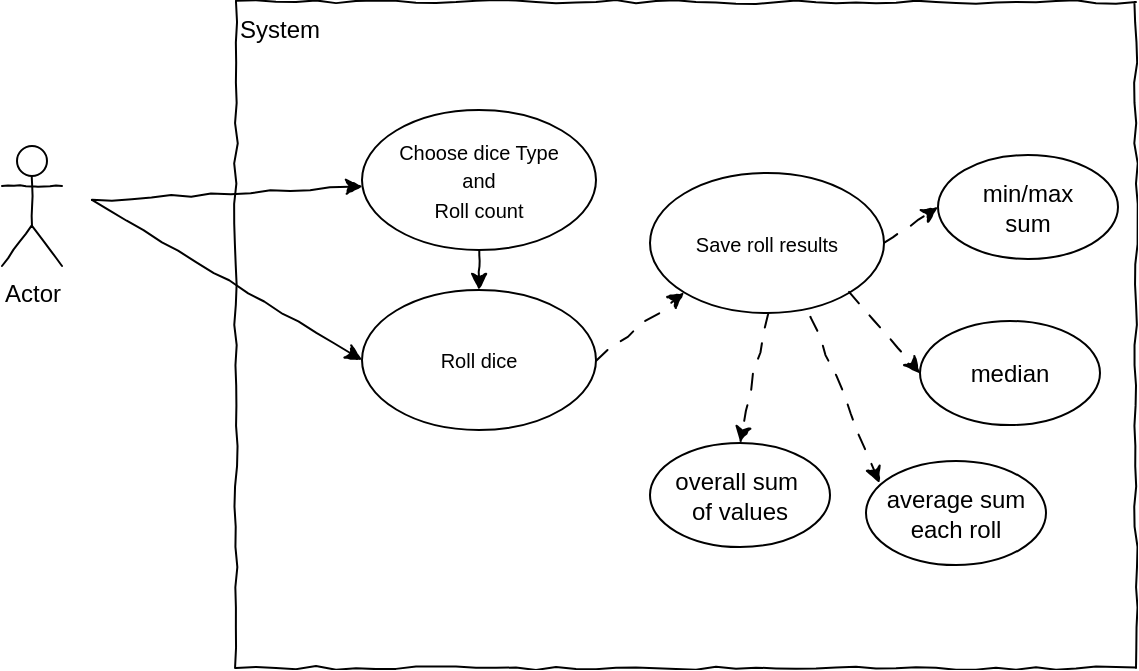 <mxfile version="27.1.6">
  <diagram name="Page-1" id="bjuyhoJCbfsD0rETXw15">
    <mxGraphModel dx="868" dy="446" grid="1" gridSize="9" guides="1" tooltips="1" connect="1" arrows="1" fold="1" page="1" pageScale="1" pageWidth="850" pageHeight="1100" background="light-dark(#FFFFFF,#000000)" math="0" shadow="0">
      <root>
        <mxCell id="0" />
        <mxCell id="1" parent="0" />
        <mxCell id="Ydc_N-dXWBiX5gYQPDu7-1" value="&lt;div style=&quot;text-align: left&quot;&gt;&lt;span&gt;System&lt;/span&gt;&lt;/div&gt;" style="rounded=0;whiteSpace=wrap;html=1;shadow=0;glass=0;comic=1;strokeColor=#000000;labelPosition=center;verticalLabelPosition=middle;align=left;verticalAlign=top;absoluteArcSize=1;arcSize=50;fillColor=none;" vertex="1" parent="1">
          <mxGeometry x="225" y="153" width="450" height="333" as="geometry" />
        </mxCell>
        <mxCell id="Ydc_N-dXWBiX5gYQPDu7-2" value="Actor" style="shape=umlActor;verticalLabelPosition=bottom;labelBackgroundColor=#ffffff;verticalAlign=top;html=1;rounded=1;shadow=0;comic=1;strokeWidth=1;comic=1" vertex="1" parent="1">
          <mxGeometry x="108" y="225" width="30" height="60" as="geometry" />
        </mxCell>
        <mxCell id="Ydc_N-dXWBiX5gYQPDu7-3" value="&lt;font style=&quot;font-size: 10px;&quot;&gt;Choose dice Type&lt;/font&gt;&lt;div&gt;&lt;font style=&quot;font-size: 10px;&quot;&gt;and&lt;/font&gt;&lt;/div&gt;&lt;div&gt;&lt;font style=&quot;font-size: 10px;&quot;&gt;Roll count&lt;/font&gt;&lt;/div&gt;" style="ellipse;whiteSpace=wrap;html=1;rounded=1;shadow=0;strokeWidth=1;comic=1;" vertex="1" parent="1">
          <mxGeometry x="288" y="207" width="117" height="70" as="geometry" />
        </mxCell>
        <mxCell id="Ydc_N-dXWBiX5gYQPDu7-4" value="&lt;span style=&quot;font-size: 10px;&quot;&gt;Roll dice&lt;/span&gt;" style="ellipse;whiteSpace=wrap;html=1;rounded=1;shadow=0;strokeWidth=1;comic=1;" vertex="1" parent="1">
          <mxGeometry x="288" y="297" width="117" height="70" as="geometry" />
        </mxCell>
        <mxCell id="Ydc_N-dXWBiX5gYQPDu7-6" value="" style="rounded=0;html=1;jettySize=auto;orthogonalLoop=1;comic=1;" edge="1" parent="1" target="Ydc_N-dXWBiX5gYQPDu7-3">
          <mxGeometry relative="1" as="geometry">
            <mxPoint x="153" y="252" as="sourcePoint" />
            <mxPoint x="477" y="279" as="targetPoint" />
          </mxGeometry>
        </mxCell>
        <mxCell id="Ydc_N-dXWBiX5gYQPDu7-7" value="" style="rounded=0;html=1;jettySize=auto;orthogonalLoop=1;comic=1;entryX=0;entryY=0.5;entryDx=0;entryDy=0;" edge="1" parent="1" target="Ydc_N-dXWBiX5gYQPDu7-4">
          <mxGeometry relative="1" as="geometry">
            <mxPoint x="153" y="252" as="sourcePoint" />
            <mxPoint x="477" y="279" as="targetPoint" />
          </mxGeometry>
        </mxCell>
        <mxCell id="Ydc_N-dXWBiX5gYQPDu7-9" value="&lt;span style=&quot;font-size: 10px;&quot;&gt;Save roll results&lt;/span&gt;" style="ellipse;whiteSpace=wrap;html=1;rounded=1;shadow=0;strokeWidth=1;comic=1;" vertex="1" parent="1">
          <mxGeometry x="432" y="238.5" width="117" height="70" as="geometry" />
        </mxCell>
        <mxCell id="Ydc_N-dXWBiX5gYQPDu7-10" value="" style="rounded=0;html=1;jettySize=auto;orthogonalLoop=1;comic=1;dashed=1;dashPattern=8 8;exitX=1;exitY=0.5;exitDx=0;exitDy=0;entryX=0;entryY=1;entryDx=0;entryDy=0;" edge="1" parent="1" source="Ydc_N-dXWBiX5gYQPDu7-4" target="Ydc_N-dXWBiX5gYQPDu7-9">
          <mxGeometry relative="1" as="geometry">
            <mxPoint x="477" y="378" as="sourcePoint" />
            <mxPoint x="477" y="414" as="targetPoint" />
          </mxGeometry>
        </mxCell>
        <mxCell id="Ydc_N-dXWBiX5gYQPDu7-11" value="" style="rounded=0;html=1;jettySize=auto;orthogonalLoop=1;comic=1;entryX=0.5;entryY=0;entryDx=0;entryDy=0;exitX=0.5;exitY=1;exitDx=0;exitDy=0;" edge="1" parent="1" source="Ydc_N-dXWBiX5gYQPDu7-3" target="Ydc_N-dXWBiX5gYQPDu7-4">
          <mxGeometry relative="1" as="geometry">
            <mxPoint x="243" y="306" as="sourcePoint" />
            <mxPoint x="378" y="386" as="targetPoint" />
          </mxGeometry>
        </mxCell>
        <mxCell id="Ydc_N-dXWBiX5gYQPDu7-12" value="" style="rounded=0;html=1;jettySize=auto;orthogonalLoop=1;comic=1;dashed=1;dashPattern=8 8;exitX=0.5;exitY=1;exitDx=0;exitDy=0;entryX=0.5;entryY=0;entryDx=0;entryDy=0;" edge="1" parent="1" source="Ydc_N-dXWBiX5gYQPDu7-9" target="Ydc_N-dXWBiX5gYQPDu7-13">
          <mxGeometry relative="1" as="geometry">
            <mxPoint x="405" y="447.5" as="sourcePoint" />
            <mxPoint x="477" y="355.5" as="targetPoint" />
          </mxGeometry>
        </mxCell>
        <mxCell id="Ydc_N-dXWBiX5gYQPDu7-13" value="overall sum&amp;nbsp;&lt;div&gt;of values&lt;/div&gt;" style="ellipse;whiteSpace=wrap;html=1;rounded=1;shadow=0;strokeWidth=1;comic=1;" vertex="1" parent="1">
          <mxGeometry x="432" y="373.5" width="90" height="52" as="geometry" />
        </mxCell>
        <mxCell id="Ydc_N-dXWBiX5gYQPDu7-14" value="min/max&lt;div&gt;sum&lt;/div&gt;" style="ellipse;whiteSpace=wrap;html=1;rounded=1;shadow=0;strokeWidth=1;comic=1;" vertex="1" parent="1">
          <mxGeometry x="576" y="229.5" width="90" height="52" as="geometry" />
        </mxCell>
        <mxCell id="Ydc_N-dXWBiX5gYQPDu7-15" value="median" style="ellipse;whiteSpace=wrap;html=1;rounded=1;shadow=0;strokeWidth=1;comic=1;" vertex="1" parent="1">
          <mxGeometry x="567" y="312.5" width="90" height="52" as="geometry" />
        </mxCell>
        <mxCell id="Ydc_N-dXWBiX5gYQPDu7-16" value="average sum&lt;div&gt;each roll&lt;/div&gt;" style="ellipse;whiteSpace=wrap;html=1;rounded=1;shadow=0;strokeWidth=1;comic=1;" vertex="1" parent="1">
          <mxGeometry x="540" y="382.5" width="90" height="52" as="geometry" />
        </mxCell>
        <mxCell id="Ydc_N-dXWBiX5gYQPDu7-17" value="" style="rounded=0;html=1;jettySize=auto;orthogonalLoop=1;comic=1;dashed=1;dashPattern=8 8;exitX=1;exitY=1;exitDx=0;exitDy=0;entryX=0;entryY=0.5;entryDx=0;entryDy=0;" edge="1" parent="1" source="Ydc_N-dXWBiX5gYQPDu7-9" target="Ydc_N-dXWBiX5gYQPDu7-15">
          <mxGeometry relative="1" as="geometry">
            <mxPoint x="490" y="337.5" as="sourcePoint" />
            <mxPoint x="477" y="402.5" as="targetPoint" />
          </mxGeometry>
        </mxCell>
        <mxCell id="Ydc_N-dXWBiX5gYQPDu7-18" value="" style="rounded=0;html=1;jettySize=auto;orthogonalLoop=1;comic=1;dashed=1;dashPattern=8 8;exitX=0.687;exitY=1.029;exitDx=0;exitDy=0;entryX=0.075;entryY=0.213;entryDx=0;entryDy=0;exitPerimeter=0;entryPerimeter=0;" edge="1" parent="1" source="Ydc_N-dXWBiX5gYQPDu7-9" target="Ydc_N-dXWBiX5gYQPDu7-16">
          <mxGeometry relative="1" as="geometry">
            <mxPoint x="526" y="328.5" as="sourcePoint" />
            <mxPoint x="513" y="393.5" as="targetPoint" />
          </mxGeometry>
        </mxCell>
        <mxCell id="Ydc_N-dXWBiX5gYQPDu7-19" value="" style="rounded=0;html=1;jettySize=auto;orthogonalLoop=1;comic=1;dashed=1;dashPattern=8 8;exitX=1;exitY=0.5;exitDx=0;exitDy=0;entryX=0;entryY=0.5;entryDx=0;entryDy=0;" edge="1" parent="1" source="Ydc_N-dXWBiX5gYQPDu7-9" target="Ydc_N-dXWBiX5gYQPDu7-14">
          <mxGeometry relative="1" as="geometry">
            <mxPoint x="562" y="319.5" as="sourcePoint" />
            <mxPoint x="549" y="384.5" as="targetPoint" />
          </mxGeometry>
        </mxCell>
      </root>
    </mxGraphModel>
  </diagram>
</mxfile>
